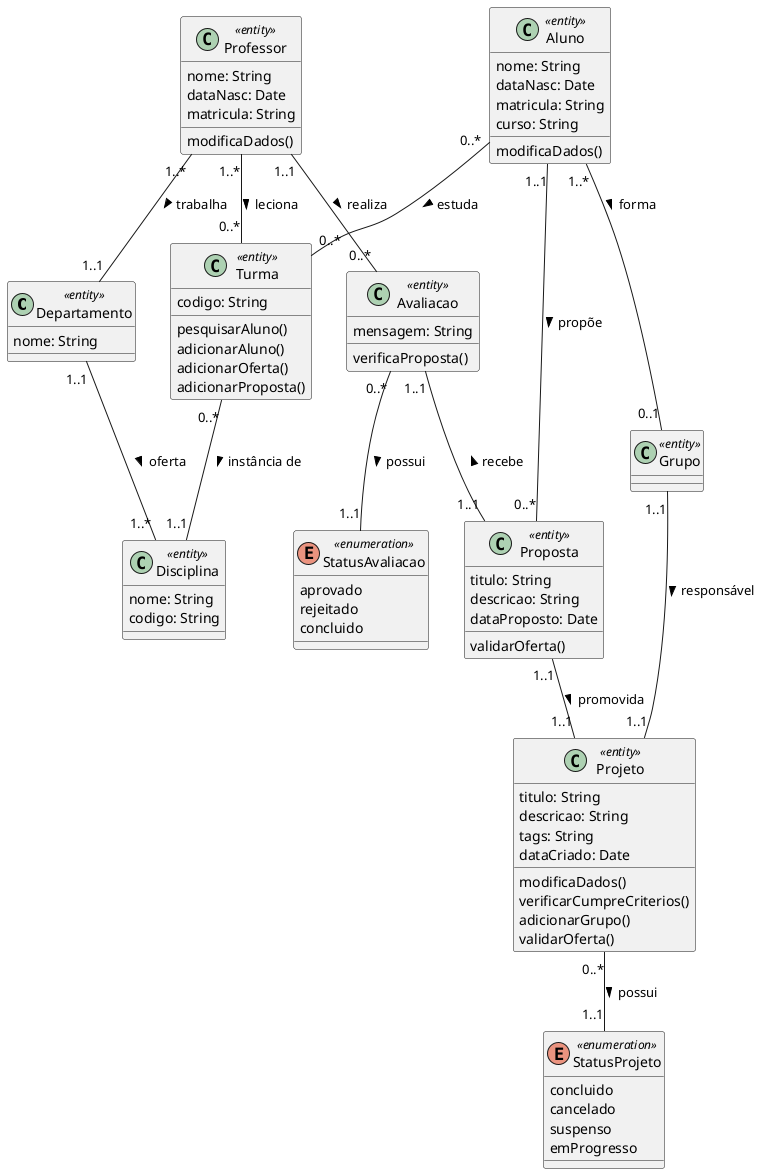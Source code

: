 @startuml 
' Muitas dessas classes estão envoltas nos macros de start/endsub pois
' queremos permitir include seletivo de classes em outros diagramas de classes
' de alguns casos de uso.
!startsub Departamento
class Departamento <<entity>> {
  nome: String
}
!endsub

!startsub Disciplina
class Disciplina <<entity>> {
  nome: String
  codigo: String
}
!endsub

!startsub Professor
class Professor <<entity>> {
  nome: String
  dataNasc: Date
  matricula: String
  modificaDados()
}
!endsub

!startsub Aluno
class Aluno <<entity>> {
  nome: String
  dataNasc: Date
  matricula: String
  curso: String
  modificaDados()
}
!endsub

!startsub Grupo
class Grupo <<entity>> {
}
!endsub

!startsub StatusProjeto
enum StatusProjeto <<enumeration>> {
  concluido
  cancelado
  suspenso
  emProgresso
}
!endsub

!startsub Projeto
class Projeto <<entity>> {
  titulo: String
  descricao: String
  tags: String
  dataCriado: Date
  modificaDados()
  verificarCumpreCriterios()
  adicionarGrupo()
  validarOferta()
}
!endsub

!startsub Proposta
class Proposta <<entity>> {
  titulo: String
  descricao: String
  dataProposto: Date
  validarOferta()
}
!endsub

!startsub Turma
class Turma <<entity>> {
  codigo: String
  pesquisarAluno()
  adicionarAluno()
  adicionarOferta()
  adicionarProposta()
}
!endsub

!startsub Avaliacao
class Avaliacao <<entity>> {
  mensagem: String
  verificaProposta()
}
!endsub

!startsub StatusAvaliacao
enum StatusAvaliacao <<enumeration>> {
  aprovado
  rejeitado
  concluido
}
!endsub

Avaliacao "0..*" -- "1..1" StatusAvaliacao : possui >
Avaliacao "1..1" -- "1..1" Proposta : recebe <

Proposta "1..1" -- "1..1" Projeto : promovida >

Aluno "1..*" -- "0..1" Grupo : forma >
Aluno "0..*" -- "0..*" Turma : estuda >
Aluno "1..1" -- "0..*" Proposta : propõe >

Grupo "1..1" -- "1..1" Projeto : responsável >

Professor "1..*" -- "1..1" Departamento : trabalha >
Professor "1..*" -- "0..*" Turma : leciona >
Professor "1..1" -- "0..*" Avaliacao : realiza >

Departamento "1..1" -- "1..*" Disciplina : oferta >

Turma "0..*" -- "1..1" Disciplina : instância de >

Projeto "0..*" -- "1..1" StatusProjeto : possui >
@enduml
